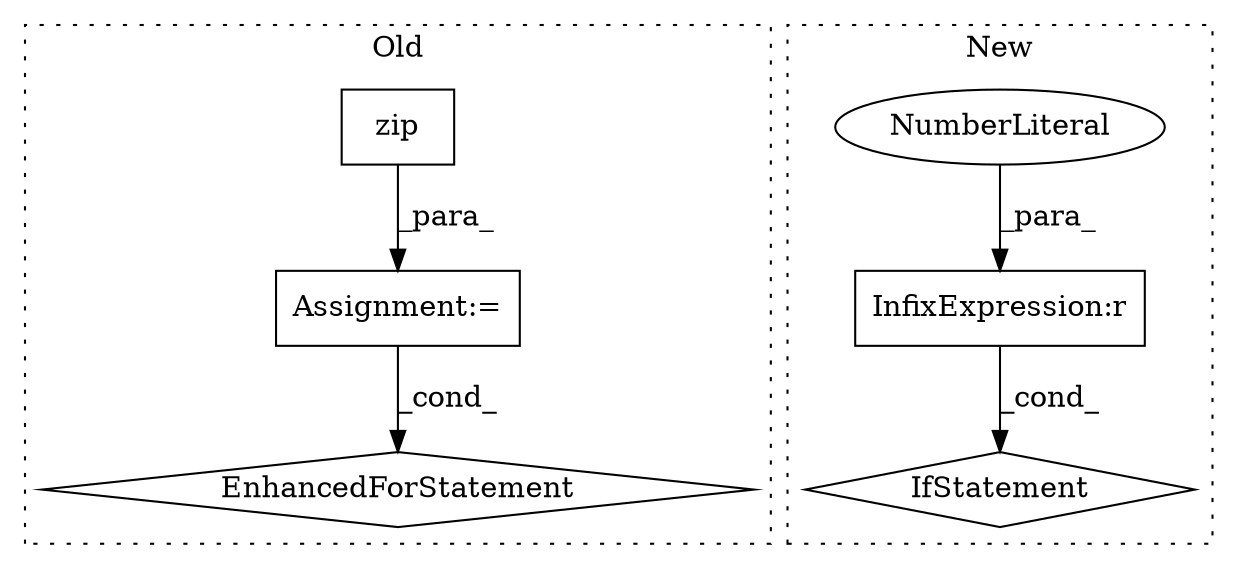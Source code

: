 digraph G {
subgraph cluster0 {
1 [label="zip" a="32" s="5188,5204" l="4,1" shape="box"];
3 [label="Assignment:=" a="7" s="5098,5205" l="77,2" shape="box"];
4 [label="EnhancedForStatement" a="70" s="5098,5205" l="77,2" shape="diamond"];
label = "Old";
style="dotted";
}
subgraph cluster1 {
2 [label="IfStatement" a="25" s="5143,5161" l="4,2" shape="diamond"];
5 [label="InfixExpression:r" a="27" s="5156" l="4" shape="box"];
6 [label="NumberLiteral" a="34" s="5160" l="1" shape="ellipse"];
label = "New";
style="dotted";
}
1 -> 3 [label="_para_"];
3 -> 4 [label="_cond_"];
5 -> 2 [label="_cond_"];
6 -> 5 [label="_para_"];
}